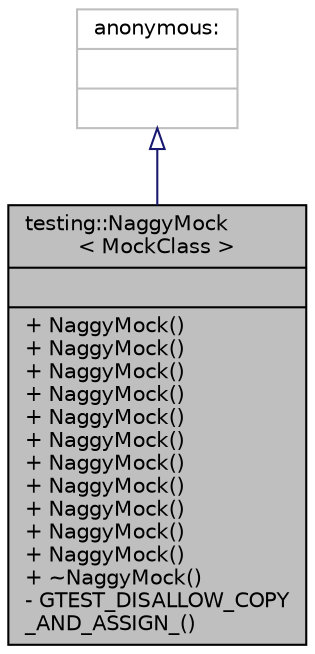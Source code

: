 digraph "testing::NaggyMock&lt; MockClass &gt;"
{
  edge [fontname="Helvetica",fontsize="10",labelfontname="Helvetica",labelfontsize="10"];
  node [fontname="Helvetica",fontsize="10",shape=record];
  Node0 [label="{testing::NaggyMock\l\< MockClass \>\n||+ NaggyMock()\l+ NaggyMock()\l+ NaggyMock()\l+ NaggyMock()\l+ NaggyMock()\l+ NaggyMock()\l+ NaggyMock()\l+ NaggyMock()\l+ NaggyMock()\l+ NaggyMock()\l+ NaggyMock()\l+ ~NaggyMock()\l- GTEST_DISALLOW_COPY\l_AND_ASSIGN_()\l}",height=0.2,width=0.4,color="black", fillcolor="grey75", style="filled", fontcolor="black"];
  Node1 -> Node0 [dir="back",color="midnightblue",fontsize="10",style="solid",arrowtail="onormal",fontname="Helvetica"];
  Node1 [label="{anonymous:\n||}",height=0.2,width=0.4,color="grey75", fillcolor="white", style="filled"];
}
